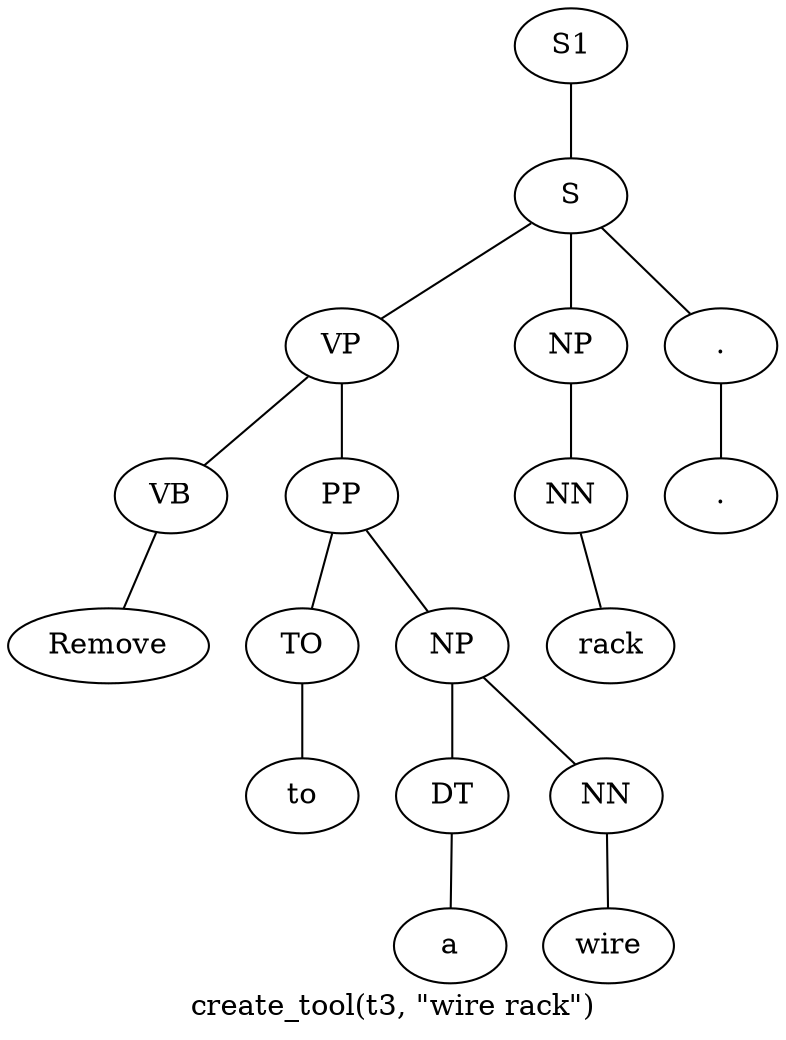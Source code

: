 graph SyntaxGraph {
	label = "create_tool(t3, \"wire rack\")";
	Node0 [label="S1"];
	Node1 [label="S"];
	Node2 [label="VP"];
	Node3 [label="VB"];
	Node4 [label="Remove"];
	Node5 [label="PP"];
	Node6 [label="TO"];
	Node7 [label="to"];
	Node8 [label="NP"];
	Node9 [label="DT"];
	Node10 [label="a"];
	Node11 [label="NN"];
	Node12 [label="wire"];
	Node13 [label="NP"];
	Node14 [label="NN"];
	Node15 [label="rack"];
	Node16 [label="."];
	Node17 [label="."];

	Node0 -- Node1;
	Node1 -- Node2;
	Node1 -- Node13;
	Node1 -- Node16;
	Node2 -- Node3;
	Node2 -- Node5;
	Node3 -- Node4;
	Node5 -- Node6;
	Node5 -- Node8;
	Node6 -- Node7;
	Node8 -- Node9;
	Node8 -- Node11;
	Node9 -- Node10;
	Node11 -- Node12;
	Node13 -- Node14;
	Node14 -- Node15;
	Node16 -- Node17;
}